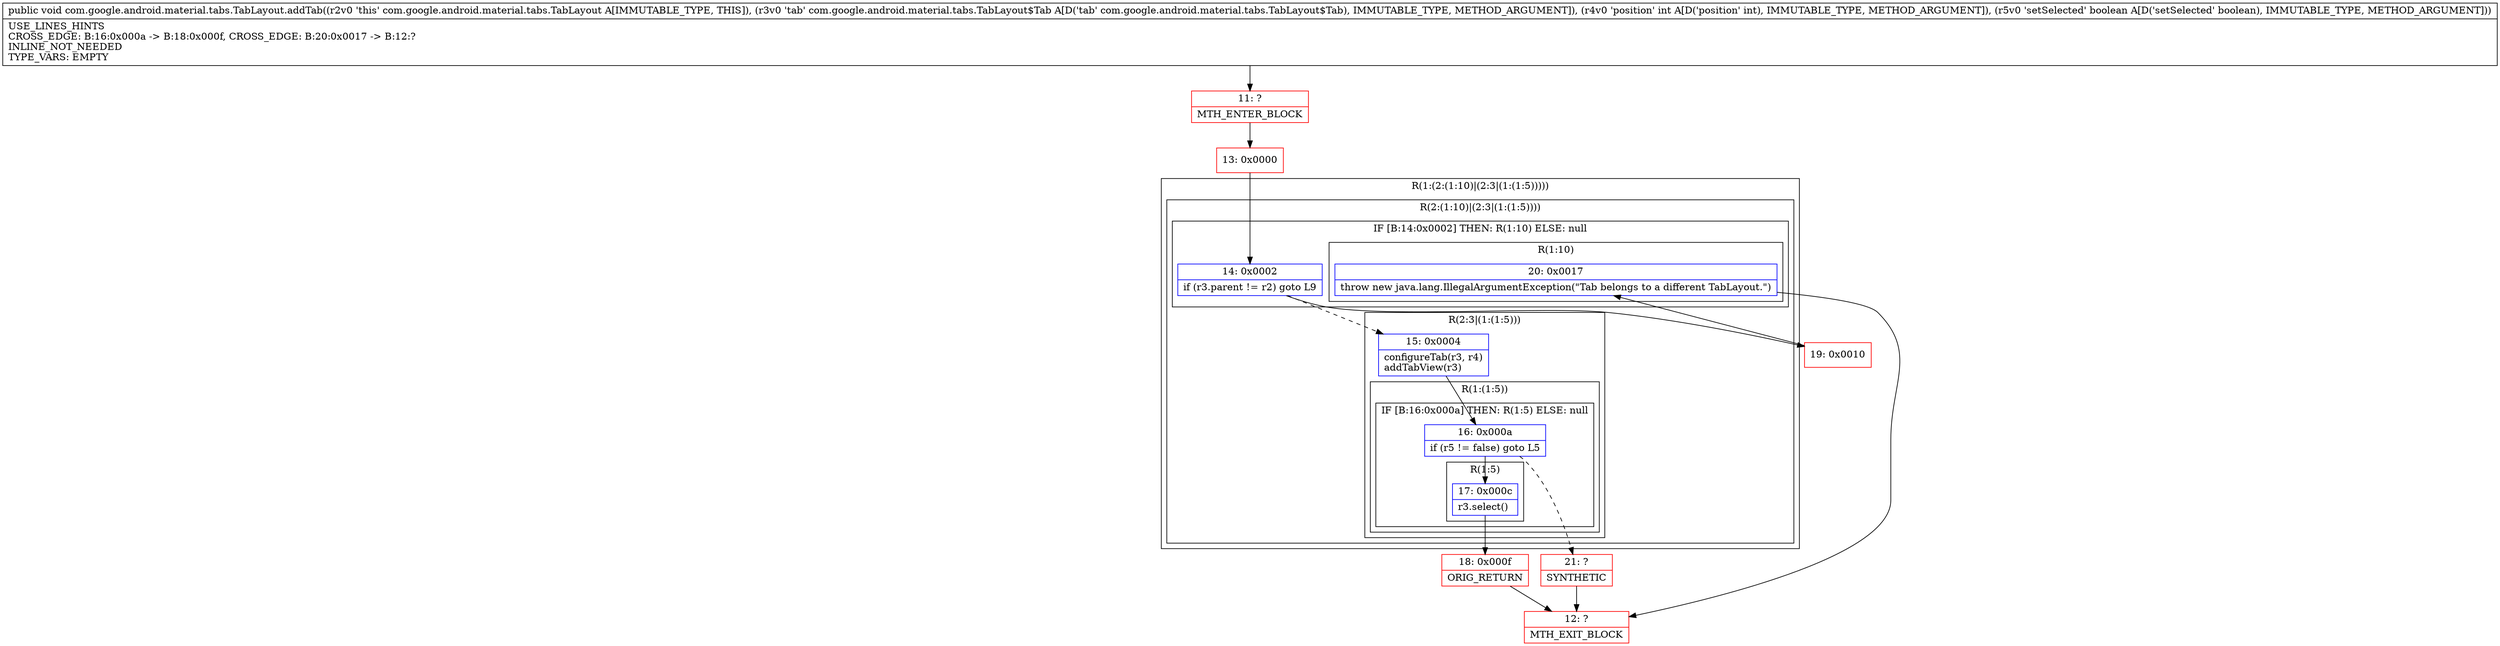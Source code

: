 digraph "CFG forcom.google.android.material.tabs.TabLayout.addTab(Lcom\/google\/android\/material\/tabs\/TabLayout$Tab;IZ)V" {
subgraph cluster_Region_1418607906 {
label = "R(1:(2:(1:10)|(2:3|(1:(1:5)))))";
node [shape=record,color=blue];
subgraph cluster_Region_1687141602 {
label = "R(2:(1:10)|(2:3|(1:(1:5))))";
node [shape=record,color=blue];
subgraph cluster_IfRegion_1130625670 {
label = "IF [B:14:0x0002] THEN: R(1:10) ELSE: null";
node [shape=record,color=blue];
Node_14 [shape=record,label="{14\:\ 0x0002|if (r3.parent != r2) goto L9\l}"];
subgraph cluster_Region_1770653652 {
label = "R(1:10)";
node [shape=record,color=blue];
Node_20 [shape=record,label="{20\:\ 0x0017|throw new java.lang.IllegalArgumentException(\"Tab belongs to a different TabLayout.\")\l}"];
}
}
subgraph cluster_Region_1279807722 {
label = "R(2:3|(1:(1:5)))";
node [shape=record,color=blue];
Node_15 [shape=record,label="{15\:\ 0x0004|configureTab(r3, r4)\laddTabView(r3)\l}"];
subgraph cluster_Region_1429839149 {
label = "R(1:(1:5))";
node [shape=record,color=blue];
subgraph cluster_IfRegion_156428998 {
label = "IF [B:16:0x000a] THEN: R(1:5) ELSE: null";
node [shape=record,color=blue];
Node_16 [shape=record,label="{16\:\ 0x000a|if (r5 != false) goto L5\l}"];
subgraph cluster_Region_811591839 {
label = "R(1:5)";
node [shape=record,color=blue];
Node_17 [shape=record,label="{17\:\ 0x000c|r3.select()\l}"];
}
}
}
}
}
}
Node_11 [shape=record,color=red,label="{11\:\ ?|MTH_ENTER_BLOCK\l}"];
Node_13 [shape=record,color=red,label="{13\:\ 0x0000}"];
Node_18 [shape=record,color=red,label="{18\:\ 0x000f|ORIG_RETURN\l}"];
Node_12 [shape=record,color=red,label="{12\:\ ?|MTH_EXIT_BLOCK\l}"];
Node_21 [shape=record,color=red,label="{21\:\ ?|SYNTHETIC\l}"];
Node_19 [shape=record,color=red,label="{19\:\ 0x0010}"];
MethodNode[shape=record,label="{public void com.google.android.material.tabs.TabLayout.addTab((r2v0 'this' com.google.android.material.tabs.TabLayout A[IMMUTABLE_TYPE, THIS]), (r3v0 'tab' com.google.android.material.tabs.TabLayout$Tab A[D('tab' com.google.android.material.tabs.TabLayout$Tab), IMMUTABLE_TYPE, METHOD_ARGUMENT]), (r4v0 'position' int A[D('position' int), IMMUTABLE_TYPE, METHOD_ARGUMENT]), (r5v0 'setSelected' boolean A[D('setSelected' boolean), IMMUTABLE_TYPE, METHOD_ARGUMENT]))  | USE_LINES_HINTS\lCROSS_EDGE: B:16:0x000a \-\> B:18:0x000f, CROSS_EDGE: B:20:0x0017 \-\> B:12:?\lINLINE_NOT_NEEDED\lTYPE_VARS: EMPTY\l}"];
MethodNode -> Node_11;Node_14 -> Node_15[style=dashed];
Node_14 -> Node_19;
Node_20 -> Node_12;
Node_15 -> Node_16;
Node_16 -> Node_17;
Node_16 -> Node_21[style=dashed];
Node_17 -> Node_18;
Node_11 -> Node_13;
Node_13 -> Node_14;
Node_18 -> Node_12;
Node_21 -> Node_12;
Node_19 -> Node_20;
}

